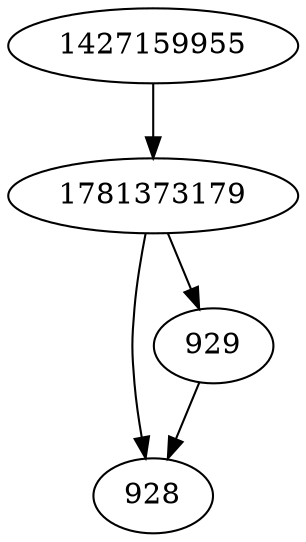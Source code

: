 strict digraph  {
928;
929;
1427159955;
1781373179;
929 -> 928;
1427159955 -> 1781373179;
1781373179 -> 928;
1781373179 -> 929;
}
